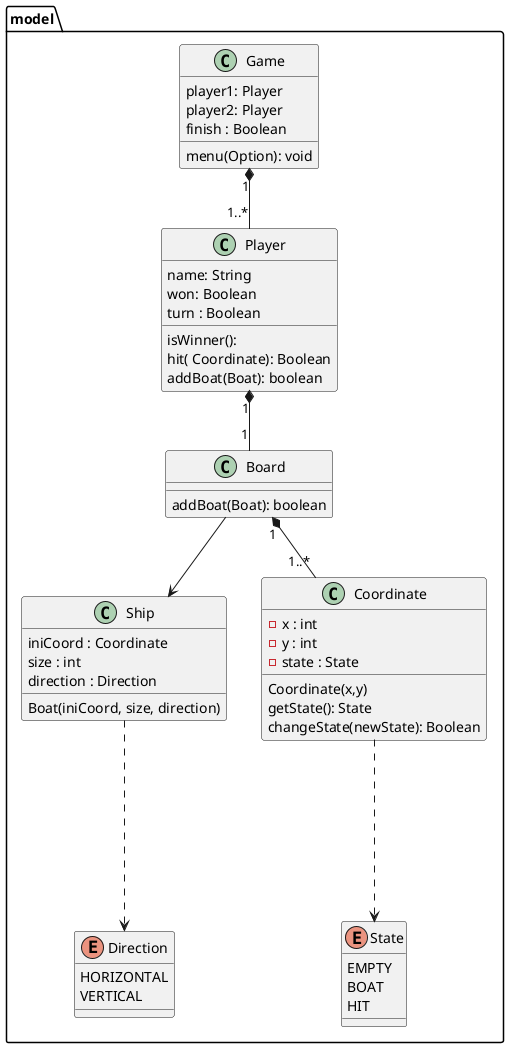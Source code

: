 @startuml

class model.Game{
player1: Player
player2: Player
finish : Boolean

menu(Option): void
}

class model.Player{
name: String
won: Boolean
turn : Boolean

isWinner():
hit( Coordinate): Boolean
addBoat(Boat): boolean
}

class model.Board{

addBoat(Boat): boolean
}

class model.Ship{

iniCoord : Coordinate
size : int
direction : Direction

Boat(iniCoord, size, direction)

}

class model.Coordinate{
- x : int
- y : int
- state : State

Coordinate(x,y)
getState(): State
changeState(newState): Boolean

}

enum model.State{
   EMPTY
   BOAT
   HIT

}

enum model.Direction{
   HORIZONTAL
   VERTICAL
}

model.Game "1" *-- "1..*" model.Player
model.Player "1" *-- "1" model.Board
model.Board "1" *-- "1..*" model.Coordinate
model.Board --> model.Ship

model.Ship -..-> model.Direction
model.Coordinate -..-> model.State

@enduml
